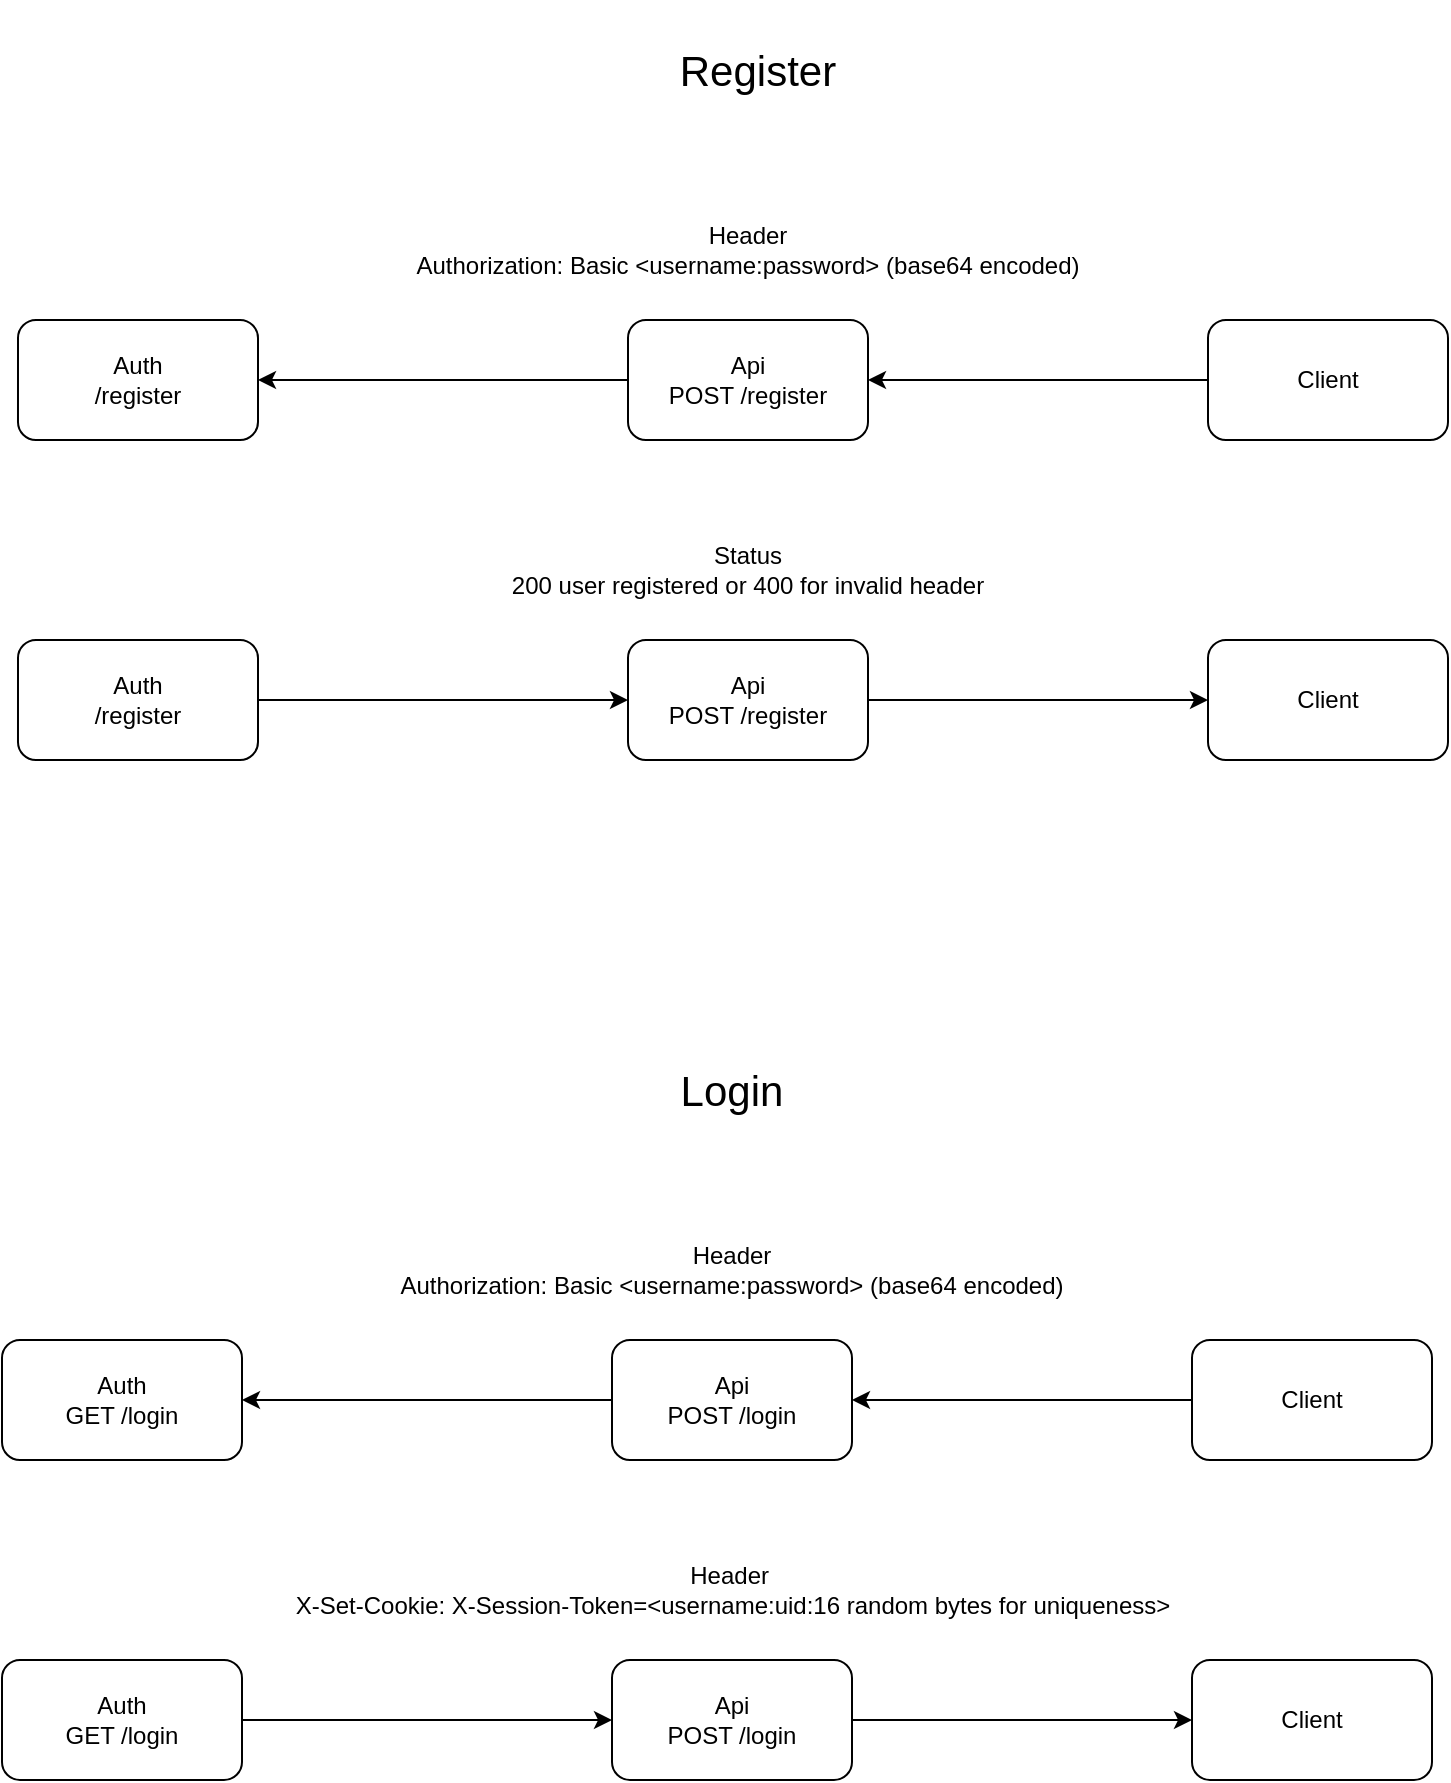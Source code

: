 <mxfile version="24.2.2" type="device">
  <diagram name="Page-1" id="jxj-GSE2XmSgv0TfehTp">
    <mxGraphModel dx="328" dy="664" grid="1" gridSize="10" guides="1" tooltips="1" connect="1" arrows="1" fold="1" page="1" pageScale="1" pageWidth="850" pageHeight="1100" math="0" shadow="0">
      <root>
        <mxCell id="0" />
        <mxCell id="1" parent="0" />
        <mxCell id="w6oBGZbcz812S2u_7wkj-1" value="&lt;div&gt;Auth&lt;/div&gt;&lt;div&gt;/register&lt;br&gt;&lt;/div&gt;" style="rounded=1;whiteSpace=wrap;html=1;" vertex="1" parent="1">
          <mxGeometry x="68" y="170" width="120" height="60" as="geometry" />
        </mxCell>
        <mxCell id="w6oBGZbcz812S2u_7wkj-2" value="&lt;font style=&quot;font-size: 21px;&quot;&gt;Register&lt;/font&gt;" style="text;html=1;align=center;verticalAlign=middle;whiteSpace=wrap;rounded=0;" vertex="1" parent="1">
          <mxGeometry x="363" y="10" width="150" height="70" as="geometry" />
        </mxCell>
        <mxCell id="w6oBGZbcz812S2u_7wkj-4" style="edgeStyle=orthogonalEdgeStyle;rounded=0;orthogonalLoop=1;jettySize=auto;html=1;entryX=1;entryY=0.5;entryDx=0;entryDy=0;" edge="1" parent="1" source="w6oBGZbcz812S2u_7wkj-3" target="w6oBGZbcz812S2u_7wkj-1">
          <mxGeometry relative="1" as="geometry" />
        </mxCell>
        <mxCell id="w6oBGZbcz812S2u_7wkj-3" value="&lt;div&gt;Api&lt;/div&gt;POST /register" style="rounded=1;whiteSpace=wrap;html=1;" vertex="1" parent="1">
          <mxGeometry x="373" y="170" width="120" height="60" as="geometry" />
        </mxCell>
        <mxCell id="w6oBGZbcz812S2u_7wkj-5" value="&lt;div&gt;Header&lt;br&gt;&lt;/div&gt;&lt;div&gt;Authorization: Basic &amp;lt;username:password&amp;gt; (base64 encoded)&lt;br&gt;&lt;/div&gt;" style="text;html=1;align=center;verticalAlign=middle;whiteSpace=wrap;rounded=0;" vertex="1" parent="1">
          <mxGeometry x="223" y="110" width="420" height="50" as="geometry" />
        </mxCell>
        <mxCell id="w6oBGZbcz812S2u_7wkj-7" style="edgeStyle=orthogonalEdgeStyle;rounded=0;orthogonalLoop=1;jettySize=auto;html=1;entryX=1;entryY=0.5;entryDx=0;entryDy=0;" edge="1" parent="1" source="w6oBGZbcz812S2u_7wkj-6" target="w6oBGZbcz812S2u_7wkj-3">
          <mxGeometry relative="1" as="geometry" />
        </mxCell>
        <mxCell id="w6oBGZbcz812S2u_7wkj-6" value="Client" style="rounded=1;whiteSpace=wrap;html=1;" vertex="1" parent="1">
          <mxGeometry x="663" y="170" width="120" height="60" as="geometry" />
        </mxCell>
        <mxCell id="w6oBGZbcz812S2u_7wkj-8" value="&lt;div&gt;Auth&lt;/div&gt;&lt;div&gt;/register&lt;br&gt;&lt;/div&gt;" style="rounded=1;whiteSpace=wrap;html=1;" vertex="1" parent="1">
          <mxGeometry x="68" y="330" width="120" height="60" as="geometry" />
        </mxCell>
        <mxCell id="w6oBGZbcz812S2u_7wkj-9" style="edgeStyle=orthogonalEdgeStyle;rounded=0;orthogonalLoop=1;jettySize=auto;html=1;exitX=1;exitY=0.5;exitDx=0;exitDy=0;" edge="1" parent="1" source="w6oBGZbcz812S2u_7wkj-8" target="w6oBGZbcz812S2u_7wkj-10">
          <mxGeometry relative="1" as="geometry" />
        </mxCell>
        <mxCell id="w6oBGZbcz812S2u_7wkj-10" value="&lt;div&gt;Api&lt;/div&gt;POST /register" style="rounded=1;whiteSpace=wrap;html=1;" vertex="1" parent="1">
          <mxGeometry x="373" y="330" width="120" height="60" as="geometry" />
        </mxCell>
        <mxCell id="w6oBGZbcz812S2u_7wkj-11" style="edgeStyle=orthogonalEdgeStyle;rounded=0;orthogonalLoop=1;jettySize=auto;html=1;exitX=1;exitY=0.5;exitDx=0;exitDy=0;" edge="1" parent="1" source="w6oBGZbcz812S2u_7wkj-10" target="w6oBGZbcz812S2u_7wkj-12">
          <mxGeometry relative="1" as="geometry" />
        </mxCell>
        <mxCell id="w6oBGZbcz812S2u_7wkj-12" value="Client" style="rounded=1;whiteSpace=wrap;html=1;" vertex="1" parent="1">
          <mxGeometry x="663" y="330" width="120" height="60" as="geometry" />
        </mxCell>
        <mxCell id="w6oBGZbcz812S2u_7wkj-13" value="Status&lt;br&gt;&lt;div&gt;200 user registered or 400 for invalid header&lt;br&gt;&lt;/div&gt;" style="text;html=1;align=center;verticalAlign=middle;whiteSpace=wrap;rounded=0;" vertex="1" parent="1">
          <mxGeometry x="223" y="270" width="420" height="50" as="geometry" />
        </mxCell>
        <mxCell id="w6oBGZbcz812S2u_7wkj-14" value="&lt;div&gt;Auth&lt;/div&gt;&lt;div&gt;GET /login&lt;/div&gt;" style="rounded=1;whiteSpace=wrap;html=1;" vertex="1" parent="1">
          <mxGeometry x="60" y="680" width="120" height="60" as="geometry" />
        </mxCell>
        <mxCell id="w6oBGZbcz812S2u_7wkj-15" value="&lt;font style=&quot;font-size: 21px;&quot;&gt;Login&lt;br&gt;&lt;/font&gt;" style="text;html=1;align=center;verticalAlign=middle;whiteSpace=wrap;rounded=0;comic=0;" vertex="1" parent="1">
          <mxGeometry x="350" y="520" width="150" height="70" as="geometry" />
        </mxCell>
        <mxCell id="w6oBGZbcz812S2u_7wkj-16" style="edgeStyle=orthogonalEdgeStyle;rounded=0;orthogonalLoop=1;jettySize=auto;html=1;entryX=1;entryY=0.5;entryDx=0;entryDy=0;" edge="1" parent="1" source="w6oBGZbcz812S2u_7wkj-17" target="w6oBGZbcz812S2u_7wkj-14">
          <mxGeometry relative="1" as="geometry" />
        </mxCell>
        <mxCell id="w6oBGZbcz812S2u_7wkj-17" value="&lt;div&gt;Api&lt;/div&gt;POST /login" style="rounded=1;whiteSpace=wrap;html=1;" vertex="1" parent="1">
          <mxGeometry x="365" y="680" width="120" height="60" as="geometry" />
        </mxCell>
        <mxCell id="w6oBGZbcz812S2u_7wkj-18" value="&lt;div&gt;Header&lt;br&gt;&lt;/div&gt;&lt;div&gt;Authorization: Basic &amp;lt;username:password&amp;gt; (base64 encoded)&lt;br&gt;&lt;/div&gt;" style="text;html=1;align=center;verticalAlign=middle;whiteSpace=wrap;rounded=0;" vertex="1" parent="1">
          <mxGeometry x="215" y="620" width="420" height="50" as="geometry" />
        </mxCell>
        <mxCell id="w6oBGZbcz812S2u_7wkj-19" style="edgeStyle=orthogonalEdgeStyle;rounded=0;orthogonalLoop=1;jettySize=auto;html=1;entryX=1;entryY=0.5;entryDx=0;entryDy=0;" edge="1" parent="1" source="w6oBGZbcz812S2u_7wkj-20" target="w6oBGZbcz812S2u_7wkj-17">
          <mxGeometry relative="1" as="geometry" />
        </mxCell>
        <mxCell id="w6oBGZbcz812S2u_7wkj-20" value="Client" style="rounded=1;whiteSpace=wrap;html=1;" vertex="1" parent="1">
          <mxGeometry x="655" y="680" width="120" height="60" as="geometry" />
        </mxCell>
        <mxCell id="w6oBGZbcz812S2u_7wkj-21" value="&lt;div&gt;Auth&lt;/div&gt;&lt;div&gt;GET /login&lt;/div&gt;" style="rounded=1;whiteSpace=wrap;html=1;" vertex="1" parent="1">
          <mxGeometry x="60" y="840" width="120" height="60" as="geometry" />
        </mxCell>
        <mxCell id="w6oBGZbcz812S2u_7wkj-22" style="edgeStyle=orthogonalEdgeStyle;rounded=0;orthogonalLoop=1;jettySize=auto;html=1;exitX=1;exitY=0.5;exitDx=0;exitDy=0;" edge="1" parent="1" source="w6oBGZbcz812S2u_7wkj-21" target="w6oBGZbcz812S2u_7wkj-23">
          <mxGeometry relative="1" as="geometry" />
        </mxCell>
        <mxCell id="w6oBGZbcz812S2u_7wkj-23" value="&lt;div&gt;Api&lt;/div&gt;POST /login" style="rounded=1;whiteSpace=wrap;html=1;" vertex="1" parent="1">
          <mxGeometry x="365" y="840" width="120" height="60" as="geometry" />
        </mxCell>
        <mxCell id="w6oBGZbcz812S2u_7wkj-24" style="edgeStyle=orthogonalEdgeStyle;rounded=0;orthogonalLoop=1;jettySize=auto;html=1;exitX=1;exitY=0.5;exitDx=0;exitDy=0;" edge="1" parent="1" source="w6oBGZbcz812S2u_7wkj-23" target="w6oBGZbcz812S2u_7wkj-25">
          <mxGeometry relative="1" as="geometry" />
        </mxCell>
        <mxCell id="w6oBGZbcz812S2u_7wkj-25" value="Client" style="rounded=1;whiteSpace=wrap;html=1;" vertex="1" parent="1">
          <mxGeometry x="655" y="840" width="120" height="60" as="geometry" />
        </mxCell>
        <mxCell id="w6oBGZbcz812S2u_7wkj-26" value="&lt;div&gt;Header&amp;nbsp;&lt;/div&gt;&lt;div&gt;X-Set-Cookie: X-Session-Token=&amp;lt;username:uid:16 random bytes for uniqueness&amp;gt;&lt;/div&gt;" style="text;html=1;align=center;verticalAlign=middle;whiteSpace=wrap;rounded=0;" vertex="1" parent="1">
          <mxGeometry x="193" y="780" width="465" height="50" as="geometry" />
        </mxCell>
      </root>
    </mxGraphModel>
  </diagram>
</mxfile>

